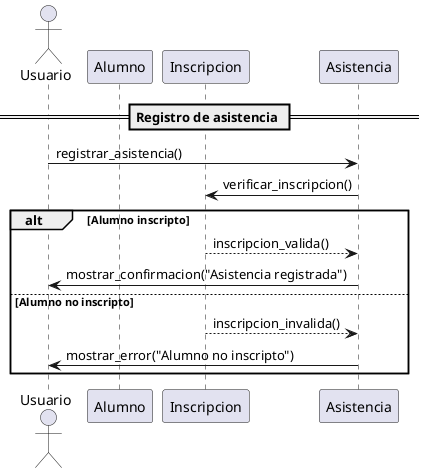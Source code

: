 @startuml
actor Usuario

participant "Alumno" as A
participant "Inscripcion" as I
participant "Asistencia" as As

== Registro de asistencia ==
Usuario -> As : registrar_asistencia()
As -> I : verificar_inscripcion()
alt Alumno inscripto
    I --> As : inscripcion_valida()
    As -> Usuario : mostrar_confirmacion("Asistencia registrada")
else Alumno no inscripto
    I --> As : inscripcion_invalida()
    As -> Usuario : mostrar_error("Alumno no inscripto")
end
@enduml

